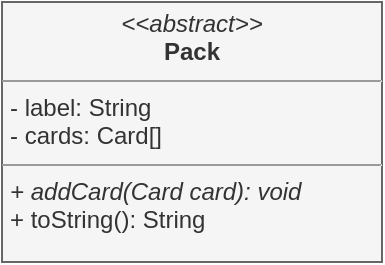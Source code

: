 <mxfile>
    <diagram id="XY_1cqUjdNDIYEa4Rq19" name="Page-1">
        <mxGraphModel dx="635" dy="510" grid="1" gridSize="10" guides="1" tooltips="1" connect="1" arrows="1" fold="1" page="1" pageScale="1" pageWidth="827" pageHeight="1169" math="0" shadow="0">
            <root>
                <mxCell id="0"/>
                <mxCell id="1" parent="0"/>
                <mxCell id="2" value="&lt;p style=&quot;margin: 0px ; margin-top: 4px ; text-align: center&quot;&gt;&lt;i&gt;&amp;lt;&amp;lt;abstract&amp;gt;&amp;gt;&lt;/i&gt;&lt;br&gt;&lt;b&gt;Pack&lt;/b&gt;&lt;/p&gt;&lt;hr size=&quot;1&quot;&gt;&lt;p style=&quot;margin: 0px ; margin-left: 4px&quot;&gt;- label: String&lt;/p&gt;&lt;p style=&quot;margin: 0px ; margin-left: 4px&quot;&gt;- cards: Card[]&lt;br&gt;&lt;/p&gt;&lt;hr size=&quot;1&quot;&gt;&lt;p style=&quot;margin: 0px ; margin-left: 4px&quot;&gt;&lt;i&gt;+ addCard(Card card): void&lt;/i&gt;&lt;br&gt;+ toString(): String&lt;/p&gt;" style="verticalAlign=top;align=left;overflow=fill;fontSize=12;fontFamily=Helvetica;html=1;fillColor=#f5f5f5;fontColor=#333333;strokeColor=#666666;" vertex="1" parent="1">
                    <mxGeometry x="30" y="50" width="190" height="130" as="geometry"/>
                </mxCell>
            </root>
        </mxGraphModel>
    </diagram>
</mxfile>